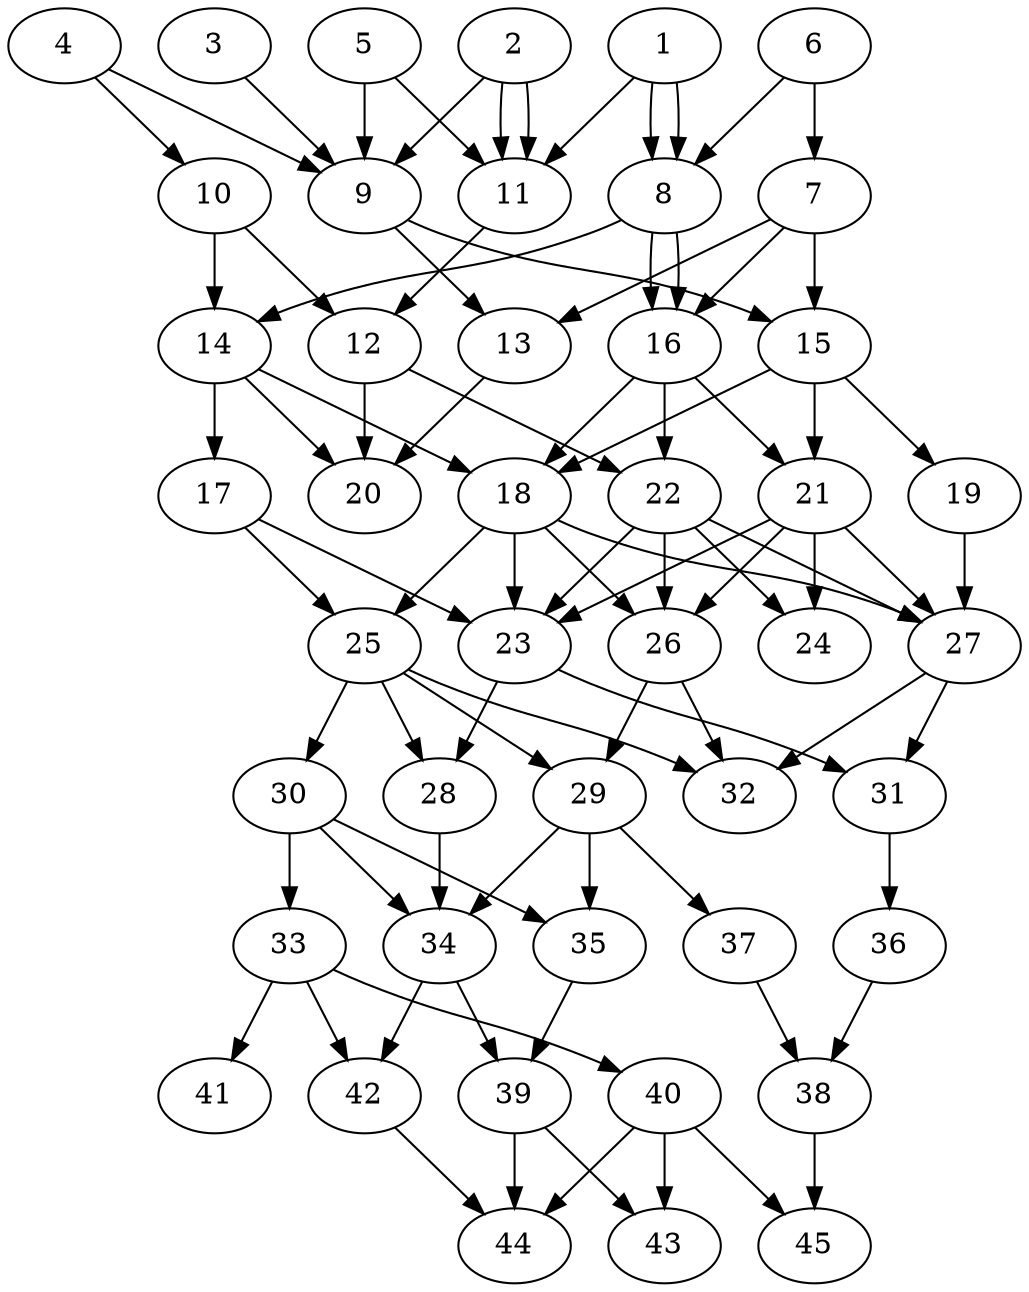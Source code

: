 // DAG automatically generated by daggen at Thu Oct  3 14:07:23 2019
// ./daggen --dot -n 45 --ccr 0.3 --fat 0.5 --regular 0.9 --density 0.6 --mindata 5242880 --maxdata 52428800 
digraph G {
  1 [size="17708373", alpha="0.11", expect_size="5312512"] 
  1 -> 8 [size ="5312512"]
  1 -> 8 [size ="5312512"]
  1 -> 11 [size ="5312512"]
  2 [size="153541973", alpha="0.15", expect_size="46062592"] 
  2 -> 9 [size ="46062592"]
  2 -> 11 [size ="46062592"]
  2 -> 11 [size ="46062592"]
  3 [size="144199680", alpha="0.02", expect_size="43259904"] 
  3 -> 9 [size ="43259904"]
  4 [size="153105067", alpha="0.07", expect_size="45931520"] 
  4 -> 9 [size ="45931520"]
  4 -> 10 [size ="45931520"]
  5 [size="165556907", alpha="0.06", expect_size="49667072"] 
  5 -> 9 [size ="49667072"]
  5 -> 11 [size ="49667072"]
  6 [size="104676693", alpha="0.11", expect_size="31403008"] 
  6 -> 7 [size ="31403008"]
  6 -> 8 [size ="31403008"]
  7 [size="78219947", alpha="0.10", expect_size="23465984"] 
  7 -> 13 [size ="23465984"]
  7 -> 15 [size ="23465984"]
  7 -> 16 [size ="23465984"]
  8 [size="107465387", alpha="0.17", expect_size="32239616"] 
  8 -> 14 [size ="32239616"]
  8 -> 16 [size ="32239616"]
  8 -> 16 [size ="32239616"]
  9 [size="129809067", alpha="0.05", expect_size="38942720"] 
  9 -> 13 [size ="38942720"]
  9 -> 15 [size ="38942720"]
  10 [size="164754773", alpha="0.11", expect_size="49426432"] 
  10 -> 12 [size ="49426432"]
  10 -> 14 [size ="49426432"]
  11 [size="33938773", alpha="0.09", expect_size="10181632"] 
  11 -> 12 [size ="10181632"]
  12 [size="124296533", alpha="0.17", expect_size="37288960"] 
  12 -> 20 [size ="37288960"]
  12 -> 22 [size ="37288960"]
  13 [size="85405013", alpha="0.09", expect_size="25621504"] 
  13 -> 20 [size ="25621504"]
  14 [size="102437547", alpha="0.10", expect_size="30731264"] 
  14 -> 17 [size ="30731264"]
  14 -> 18 [size ="30731264"]
  14 -> 20 [size ="30731264"]
  15 [size="160822613", alpha="0.03", expect_size="48246784"] 
  15 -> 18 [size ="48246784"]
  15 -> 19 [size ="48246784"]
  15 -> 21 [size ="48246784"]
  16 [size="50367147", alpha="0.03", expect_size="15110144"] 
  16 -> 18 [size ="15110144"]
  16 -> 21 [size ="15110144"]
  16 -> 22 [size ="15110144"]
  17 [size="140769280", alpha="0.07", expect_size="42230784"] 
  17 -> 23 [size ="42230784"]
  17 -> 25 [size ="42230784"]
  18 [size="60340907", alpha="0.04", expect_size="18102272"] 
  18 -> 23 [size ="18102272"]
  18 -> 25 [size ="18102272"]
  18 -> 26 [size ="18102272"]
  18 -> 27 [size ="18102272"]
  19 [size="40584533", alpha="0.01", expect_size="12175360"] 
  19 -> 27 [size ="12175360"]
  20 [size="83227307", alpha="0.06", expect_size="24968192"] 
  21 [size="170086400", alpha="0.11", expect_size="51025920"] 
  21 -> 23 [size ="51025920"]
  21 -> 24 [size ="51025920"]
  21 -> 26 [size ="51025920"]
  21 -> 27 [size ="51025920"]
  22 [size="85794133", alpha="0.14", expect_size="25738240"] 
  22 -> 23 [size ="25738240"]
  22 -> 24 [size ="25738240"]
  22 -> 26 [size ="25738240"]
  22 -> 27 [size ="25738240"]
  23 [size="58511360", alpha="0.13", expect_size="17553408"] 
  23 -> 28 [size ="17553408"]
  23 -> 31 [size ="17553408"]
  24 [size="126416213", alpha="0.09", expect_size="37924864"] 
  25 [size="44414293", alpha="0.03", expect_size="13324288"] 
  25 -> 28 [size ="13324288"]
  25 -> 29 [size ="13324288"]
  25 -> 30 [size ="13324288"]
  25 -> 32 [size ="13324288"]
  26 [size="68304213", alpha="0.09", expect_size="20491264"] 
  26 -> 29 [size ="20491264"]
  26 -> 32 [size ="20491264"]
  27 [size="91299840", alpha="0.03", expect_size="27389952"] 
  27 -> 31 [size ="27389952"]
  27 -> 32 [size ="27389952"]
  28 [size="147599360", alpha="0.08", expect_size="44279808"] 
  28 -> 34 [size ="44279808"]
  29 [size="23637333", alpha="0.07", expect_size="7091200"] 
  29 -> 34 [size ="7091200"]
  29 -> 35 [size ="7091200"]
  29 -> 37 [size ="7091200"]
  30 [size="27811840", alpha="0.05", expect_size="8343552"] 
  30 -> 33 [size ="8343552"]
  30 -> 34 [size ="8343552"]
  30 -> 35 [size ="8343552"]
  31 [size="73646080", alpha="0.06", expect_size="22093824"] 
  31 -> 36 [size ="22093824"]
  32 [size="161375573", alpha="0.19", expect_size="48412672"] 
  33 [size="112486400", alpha="0.02", expect_size="33745920"] 
  33 -> 40 [size ="33745920"]
  33 -> 41 [size ="33745920"]
  33 -> 42 [size ="33745920"]
  34 [size="53708800", alpha="0.15", expect_size="16112640"] 
  34 -> 39 [size ="16112640"]
  34 -> 42 [size ="16112640"]
  35 [size="120674987", alpha="0.06", expect_size="36202496"] 
  35 -> 39 [size ="36202496"]
  36 [size="146889387", alpha="0.02", expect_size="44066816"] 
  36 -> 38 [size ="44066816"]
  37 [size="62272853", alpha="0.13", expect_size="18681856"] 
  37 -> 38 [size ="18681856"]
  38 [size="84848640", alpha="0.10", expect_size="25454592"] 
  38 -> 45 [size ="25454592"]
  39 [size="147329707", alpha="0.10", expect_size="44198912"] 
  39 -> 43 [size ="44198912"]
  39 -> 44 [size ="44198912"]
  40 [size="47476053", alpha="0.18", expect_size="14242816"] 
  40 -> 43 [size ="14242816"]
  40 -> 44 [size ="14242816"]
  40 -> 45 [size ="14242816"]
  41 [size="89849173", alpha="0.05", expect_size="26954752"] 
  42 [size="133628587", alpha="0.01", expect_size="40088576"] 
  42 -> 44 [size ="40088576"]
  43 [size="128348160", alpha="0.03", expect_size="38504448"] 
  44 [size="141940053", alpha="0.18", expect_size="42582016"] 
  45 [size="102079147", alpha="0.17", expect_size="30623744"] 
}

